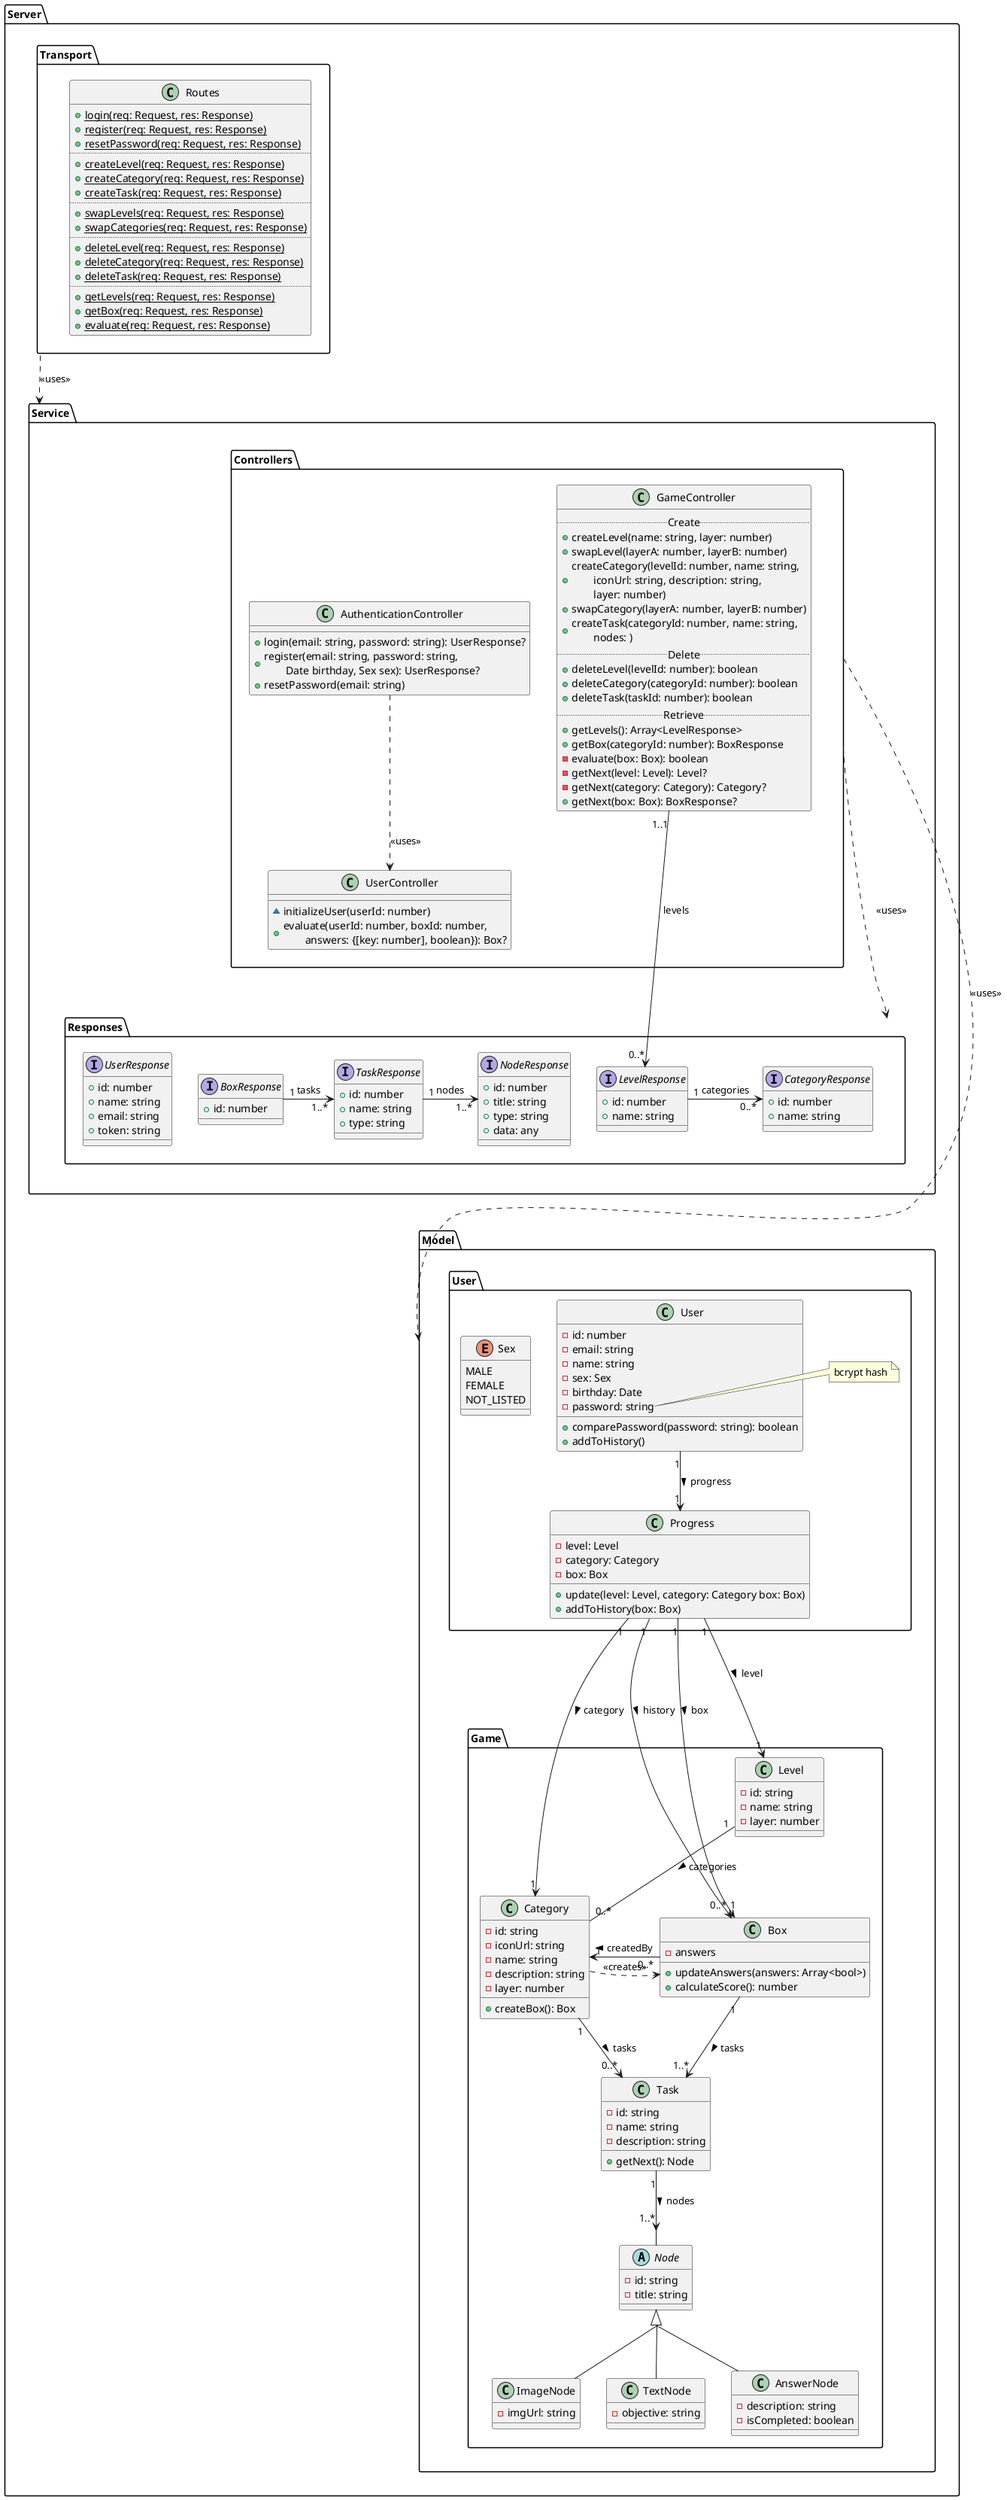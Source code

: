 @startuml
skinparam groupInheritance 2

package Server {

  package Model {

    package Game {

      class Level {
        - id: string
        - name: string
        - layer: number
      }

      class Category {
        - id: string
        - iconUrl: string
        - name: string
        - description: string
        - layer: number
        + createBox(): Box
      }

      class Task {
        - id: string
        - name: string
        - description: string
        + getNext(): Node
      }

      abstract class Node {
        - id: string
        - title: string
      }

      class ImageNode extends Node {
        - imgUrl: string
      }

      class TextNode extends Node {
        - objective: string
      }

      class AnswerNode extends Node {
        - description: string
        - isCompleted: boolean
      }

      class Box {
        - answers
        + updateAnswers(answers: Array<bool>)
        + calculateScore(): number
      }

      Level "1" -d- "0..*" Category: categories >
      Category "1" -d-> "0..*" Task: tasks >
      Task "1" -d-> "1..*" Node: nodes >

      Category ..> Box: <<creates>>
      Box "0..*" -> "1" Category: createdBy >
      Box "1" -d-> "1..*" Task: tasks >

    }

    package User {

      enum Sex {
        MALE
        FEMALE
        NOT_LISTED
      }

      class User {
        - id: number
        - email: string
        - name: string
        - sex: Sex
        - birthday: Date
        - password: string
        + comparePassword(password: string): boolean
        + addToHistory()
      }

      note right of User::password
        bcrypt hash
      end note

      class Progress {
        - level: Level
        - category: Category
        - box: Box
        + update(level: Level, category: Category box: Box)
        + addToHistory(box: Box)
      }

      Progress "1" ---> "0..*" Box: history >
      Progress "1" ---> "1" Box: box >
      Progress "1" ---> "1" Category: category >
      Progress "1" ---> "1" Level: level >

      User "1" -d-> "1" Progress: progress >

    }

  }


  package Service {

    package Responses {

      interface NodeResponse {
        + id: number
        + title: string
        + type: string
        + data: any
      }

      interface TaskResponse {
        + id: number
        + name: string
        + type: string
      }

      interface BoxResponse {
        + id: number
      }

      interface CategoryResponse {
        + id: number
        + name: string
      }

      interface LevelResponse {
        + id: number
        + name: string
      }

      interface UserResponse {
        + id: number
        + name: string
        + email: string
        + token: string
      }

      LevelResponse "1" -> "0..*" CategoryResponse: categories
      BoxResponse "1" -> "1..*" TaskResponse: tasks
      TaskResponse "1" -> "1..*" NodeResponse: nodes

    }

    package Controllers {

      class GameController {
        .. Create ..
        + createLevel(name: string, layer: number)
        + swapLevel(layerA: number, layerB: number)
        + createCategory(levelId: number, name: string,\n\ticonUrl: string, description: string,\n\tlayer: number)
        + swapCategory(layerA: number, layerB: number)
        + createTask(categoryId: number, name: string,\n\tnodes: )
        .. Delete ..
        + deleteLevel(levelId: number): boolean
        + deleteCategory(categoryId: number): boolean
        + deleteTask(taskId: number): boolean
        .. Retrieve ..
        + getLevels(): Array<LevelResponse>
        + getBox(categoryId: number): BoxResponse
        - evaluate(box: Box): boolean
        - getNext(level: Level): Level?
        - getNext(category: Category): Category?
        + getNext(box: Box): BoxResponse?
      }

      class UserController {
        ~ initializeUser(userId: number)
        + evaluate(userId: number, boxId: number,\n\tanswers: {[key: number], boolean}): Box?
      }

      class AuthenticationController {
        + login(email: string, password: string): UserResponse?
        + register(email: string, password: string, \n\tDate birthday, Sex sex): UserResponse?
        + resetPassword(email: string)
      }

      AuthenticationController ..> UserController: "<<uses>>"
      GameController "1..1" -> "0..*" LevelResponse: levels

    }

    Controllers ...> Responses: <<uses>>

  }

  Controllers ....> Model: <<uses>>

  package Transport {

    class Routes {
      + {static} login(req: Request, res: Response)
      + {static} register(req: Request, res: Response)
      + {static} resetPassword(req: Request, res: Response)
      ..
      + {static} createLevel(req: Request, res: Response)
      + {static} createCategory(req: Request, res: Response)
      + {static} createTask(req: Request, res: Response)
      ..
      + {static} swapLevels(req: Request, res: Response)
      + {static} swapCategories(req: Request, res: Response) 
      ..
      + {static} deleteLevel(req: Request, res: Response)
      + {static} deleteCategory(req: Request, res: Response)
      + {static} deleteTask(req: Request, res: Response)
      ..
      + {static} getLevels(req: Request, res: Response)
      + {static} getBox(req: Request, res: Response)
      + {static} evaluate(req: Request, res: Response)
    }


  }

  Transport ..> Service: <<uses>>

}

@enduml